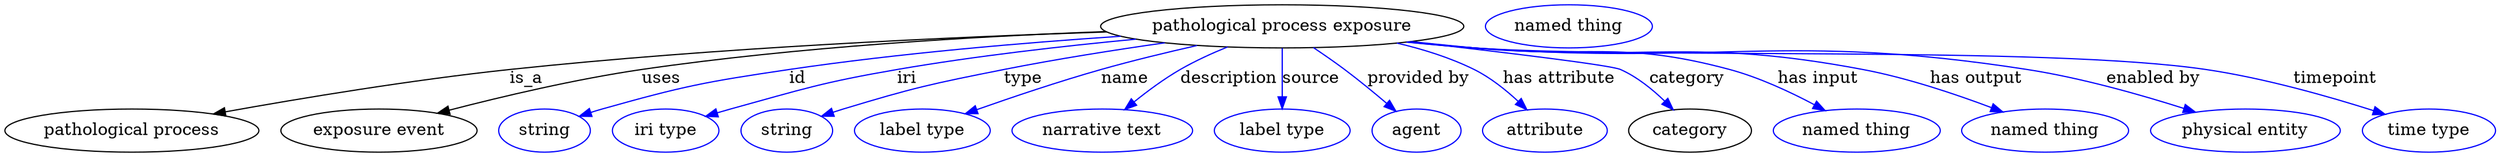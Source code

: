 digraph {
	graph [bb="0,0,1693.4,123"];
	node [label="\N"];
	"pathological process exposure"	 [height=0.5,
		label="pathological process exposure",
		pos="866.19,105",
		width=3.2497];
	"pathological process"	 [height=0.5,
		pos="83.193,18",
		width=2.3109];
	"pathological process exposure" -> "pathological process"	 [label=is_a,
		lp="350.19,61.5",
		pos="e,139.28,31.334 751.4,101.41 644.36,97.052 480.43,87.814 339.19,69 274.13,60.333 200.74,45.147 149.27,33.594"];
	"exposure event"	 [height=0.5,
		pos="248.19,18",
		width=1.7693];
	"pathological process exposure" -> "exposure event"	 [label=uses,
		lp="443.19,61.5",
		pos="e,289.1,31.805 751.4,101.42 663.25,97.251 538.79,88.267 431.19,69 385.79,60.87 335.38,46.403 298.98,34.948"];
	id	 [color=blue,
		height=0.5,
		label=string,
		pos="360.19,18",
		width=0.84854];
	"pathological process exposure" -> id	 [color=blue,
		label=id,
		lp="537.69,61.5",
		pos="e,384.03,29.557 759.99,97.308 694.09,91.608 607.84,82.467 532.19,69 472.66,58.401 457.32,55.819 400.19,36 397.95,35.221 395.65,34.364 \
393.36,33.46",
		style=solid];
	iri	 [color=blue,
		height=0.5,
		label="iri type",
		pos="445.19,18",
		width=1.011];
	"pathological process exposure" -> iri	 [color=blue,
		label=iri,
		lp="615.69,61.5",
		pos="e,473.1,29.716 770.48,94.626 721.9,88.595 662.13,79.997 609.19,69 555.46,57.836 542.2,53.552 490.19,36 487.66,35.147 485.07,34.228 \
482.47,33.274",
		style=solid];
	type	 [color=blue,
		height=0.5,
		label=string,
		pos="530.19,18",
		width=0.84854];
	"pathological process exposure" -> type	 [color=blue,
		label=type,
		lp="686.19,61.5",
		pos="e,554.08,29.399 785.78,91.864 725.34,80.655 641.11,62.167 570.19,36 567.96,35.177 565.68,34.287 563.39,33.359",
		style=solid];
	name	 [color=blue,
		height=0.5,
		label="label type",
		pos="624.19,18",
		width=1.2638];
	"pathological process exposure" -> name	 [color=blue,
		label=name,
		lp="764.69,61.5",
		pos="e,654.98,31.453 810.81,89.06 791.22,83.132 769.11,76.111 749.19,69 720.45,58.737 688.61,45.72 664.25,35.405",
		style=solid];
	description	 [color=blue,
		height=0.5,
		label="narrative text",
		pos="745.19,18",
		width=1.6068];
	"pathological process exposure" -> description	 [color=blue,
		label=description,
		lp="831.69,61.5",
		pos="e,762.44,35.661 831.55,87.756 821.46,82.225 810.63,75.767 801.19,69 790.34,61.216 779.29,51.581 769.9,42.789",
		style=solid];
	source	 [color=blue,
		height=0.5,
		label="label type",
		pos="866.19,18",
		width=1.2638];
	"pathological process exposure" -> source	 [color=blue,
		label=source,
		lp="884.19,61.5",
		pos="e,866.19,36.003 866.19,86.974 866.19,75.192 866.19,59.561 866.19,46.158",
		style=solid];
	"provided by"	 [color=blue,
		height=0.5,
		label=agent,
		pos="959.19,18",
		width=0.83048];
	"pathological process exposure" -> "provided by"	 [color=blue,
		label="provided by",
		lp="954.19,61.5",
		pos="e,943.09,33.766 886.25,87.185 892.66,81.426 899.76,74.983 906.19,69 915.98,59.893 926.62,49.705 935.79,40.844",
		style=solid];
	"has attribute"	 [color=blue,
		height=0.5,
		label=attribute,
		pos="1047.2,18",
		width=1.1193];
	"pathological process exposure" -> "has attribute"	 [color=blue,
		label="has attribute",
		lp="1045.7,61.5",
		pos="e,1032.6,34.876 937.22,90.616 955.48,85.31 974.63,78.253 991.19,69 1003.7,62.015 1015.7,51.745 1025.4,42.249",
		style=solid];
	category	 [height=0.5,
		pos="1146.2,18",
		width=1.1374];
	"pathological process exposure" -> category	 [color=blue,
		label=category,
		lp="1131.7,61.5",
		pos="e,1130.4,34.704 952.56,92.812 1007.7,84.66 1071,74.461 1083.2,69 1097.8,62.454 1111.8,51.692 1122.9,41.738",
		style=solid];
	"has input"	 [color=blue,
		height=0.5,
		label="named thing",
		pos="1260.2,18",
		width=1.5346];
	"pathological process exposure" -> "has input"	 [color=blue,
		label="has input",
		lp="1222.2,61.5",
		pos="e,1234.7,34.138 950.86,92.496 964.66,90.575 978.82,88.676 992.19,87 1066.3,77.72 1087.6,90.167 1159.2,69 1182.5,62.107 1206.9,49.961 \
1225.8,39.251",
		style=solid];
	"has output"	 [color=blue,
		height=0.5,
		label="named thing",
		pos="1388.2,18",
		width=1.5346];
	"pathological process exposure" -> "has output"	 [color=blue,
		label="has output",
		lp="1330.7,61.5",
		pos="e,1356.3,32.854 949.11,92.283 963.46,90.333 978.24,88.48 992.19,87 1106.9,74.833 1138.4,93.379 1251.2,69 1284.3,61.837 1320.2,48.261 \
1346.9,36.916",
		style=solid];
	"enabled by"	 [color=blue,
		height=0.5,
		label="physical entity",
		pos="1524.2,18",
		width=1.7332];
	"pathological process exposure" -> "enabled by"	 [color=blue,
		label="enabled by",
		lp="1452.2,61.5",
		pos="e,1487.5,32.633 948.41,92.126 962.97,90.169 978,88.355 992.19,87 1156.5,71.31 1200.7,98.169 1363.2,69 1402.8,61.887 1446.2,47.734 \
1478,36.139",
		style=solid];
	timepoint	 [color=blue,
		height=0.5,
		label="time type",
		pos="1649.2,18",
		width=1.2277];
	"pathological process exposure" -> timepoint	 [color=blue,
		label=timepoint,
		lp="1572.7,61.5",
		pos="e,1617.7,30.729 947.72,92.073 962.49,90.096 977.78,88.289 992.19,87 1211,67.438 1269.5,105.13 1486.2,69 1528.7,61.907 1575.6,46.41 \
1608.1,34.349",
		style=solid];
	"named thing_category"	 [color=blue,
		height=0.5,
		label="named thing",
		pos="1056.2,105",
		width=1.5346];
}
